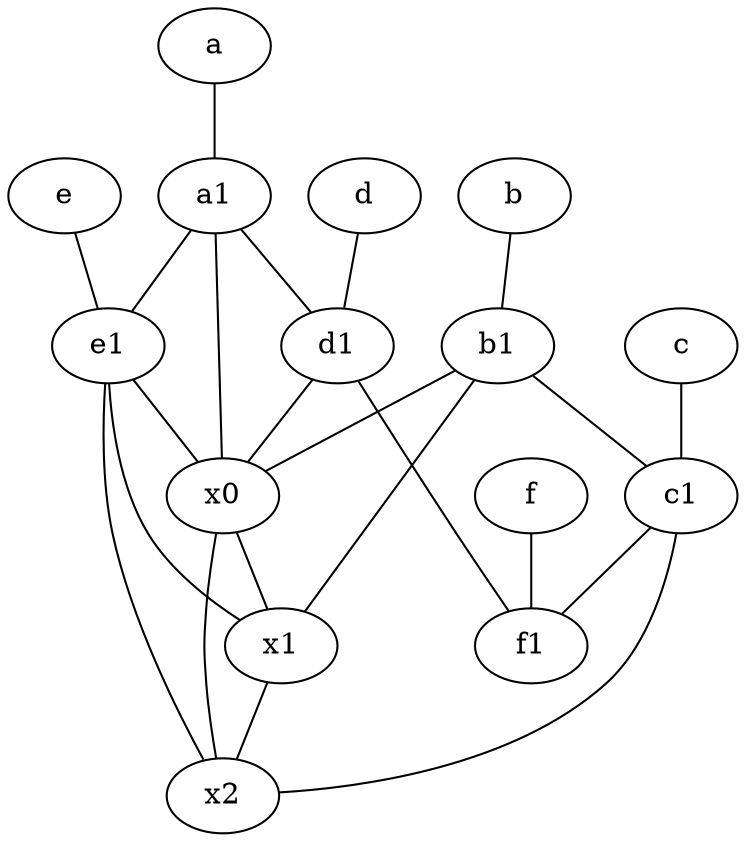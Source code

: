 graph {
	node [labelfontsize=50]
	e [labelfontsize=50 pos="7,9!"]
	d1 [labelfontsize=50 pos="3,5!"]
	e1 [labelfontsize=50 pos="7,7!"]
	a1 [labelfontsize=50 pos="8,3!"]
	x0 [labelfontsize=50]
	c [labelfontsize=50 pos="4.5,2!"]
	x2 [labelfontsize=50]
	f1 [labelfontsize=50 pos="3,8!"]
	b1 [labelfontsize=50 pos="9,4!"]
	a [labelfontsize=50 pos="8,2!"]
	x1 [labelfontsize=50]
	b [labelfontsize=50 pos="10,4!"]
	d [labelfontsize=50 pos="2,5!"]
	f [labelfontsize=50 pos="3,9!"]
	c1 [labelfontsize=50 pos="4.5,3!"]
	x0 -- x2
	d1 -- x0
	e1 -- x0
	d1 -- f1
	e -- e1
	b1 -- x0
	c1 -- x2
	b1 -- x1
	e1 -- x2
	d -- d1
	x1 -- x2
	x0 -- x1
	c1 -- f1
	a -- a1
	a1 -- e1
	b -- b1
	a1 -- d1
	b1 -- c1
	f -- f1
	a1 -- x0
	c -- c1
	e1 -- x1
}
